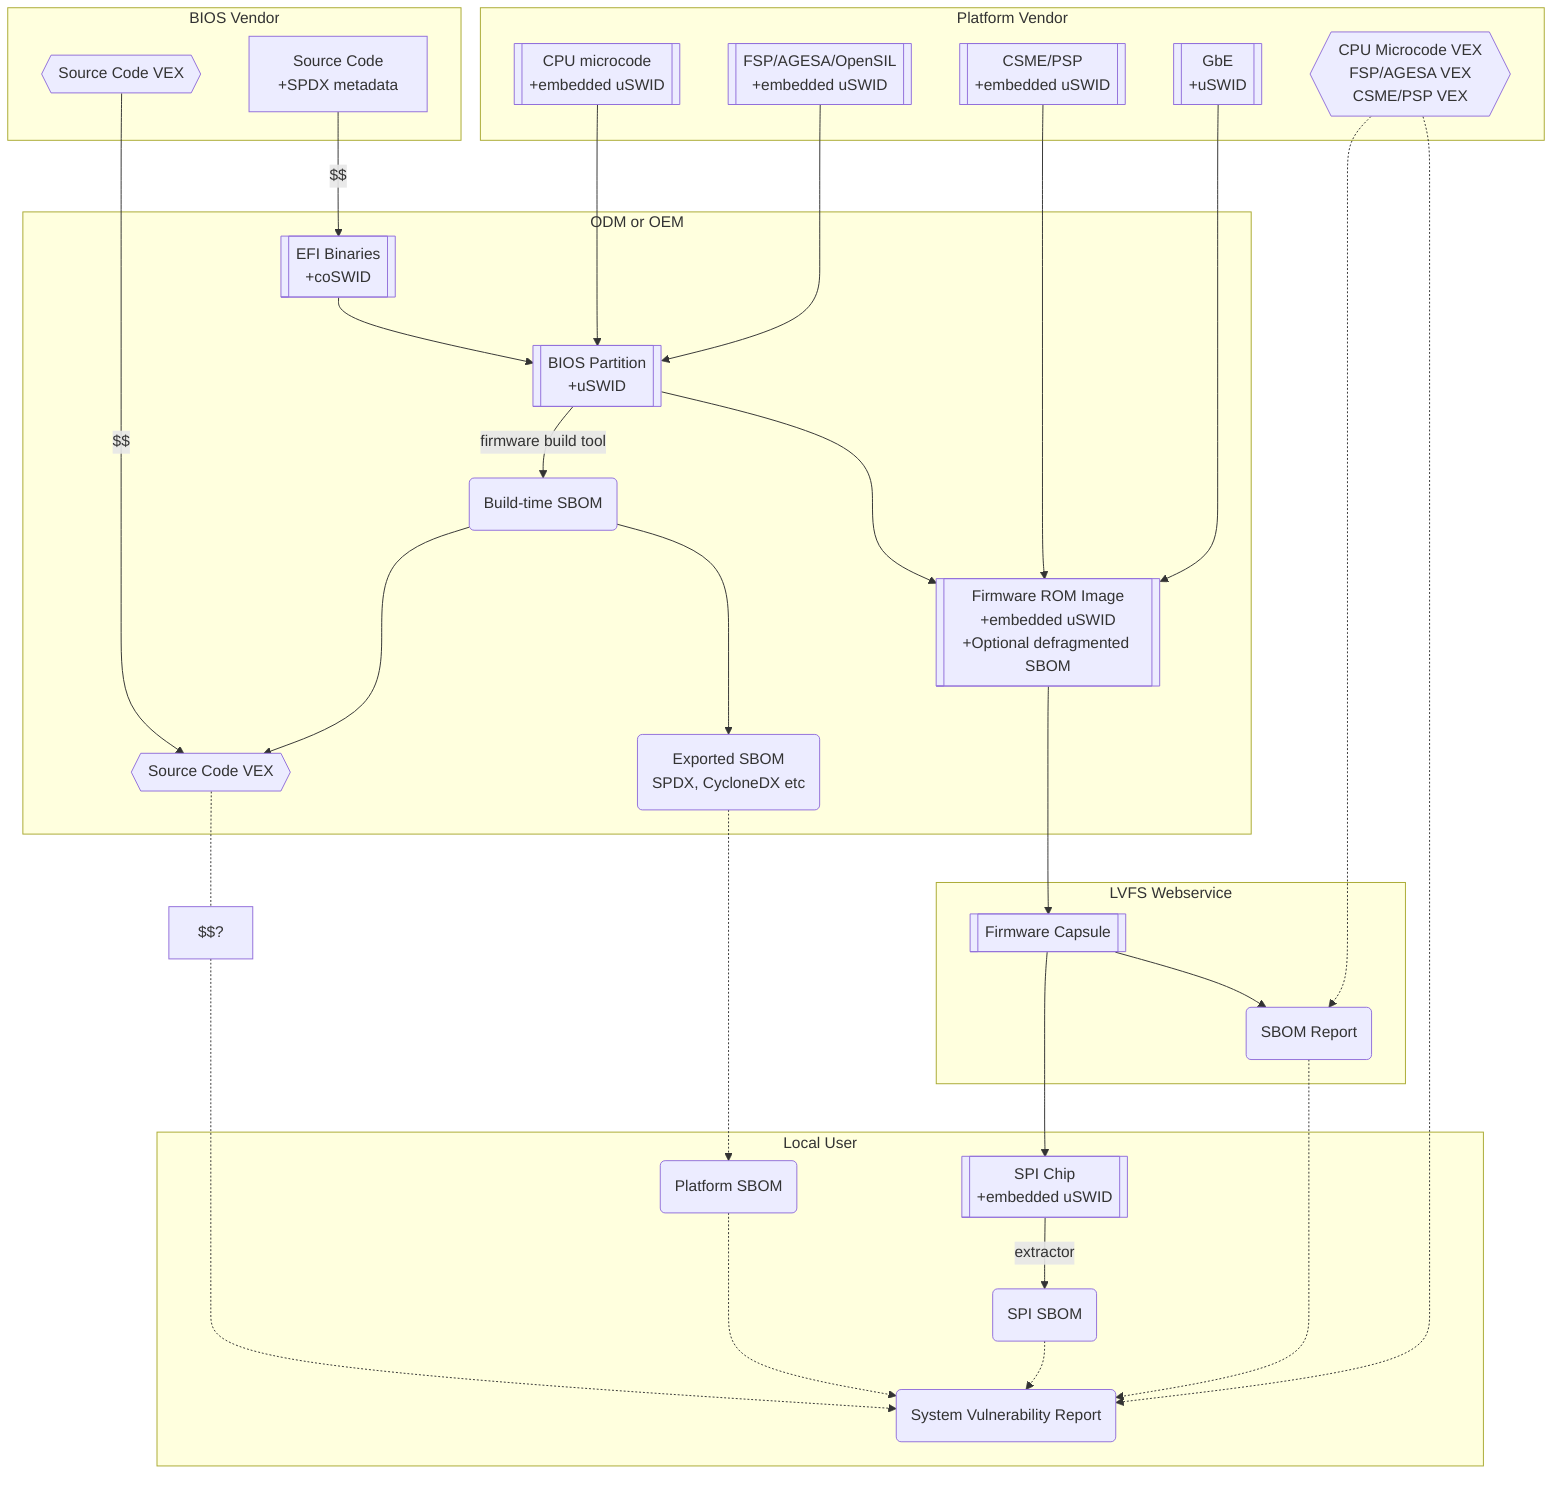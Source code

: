 flowchart TD
    subgraph Platform Vendor
        platform-uCode[[CPU microcode\n+embedded uSWID]]
        platform-FSP[[FSP/AGESA/OpenSIL\n+embedded uSWID]]
        platform-CSME[[CSME/PSP\n+embedded uSWID]]
        platform-GbE[[GbE\n+uSWID]]
        platform-vex{{CPU Microcode VEX\nFSP/AGESA VEX\nCSME/PSP VEX}}
    end
    subgraph BIOS Vendor
        ibv-BIOS-vex{{Source Code VEX}}
        ibv-BIOS-src[Source Code\n+SPDX metadata]
    end
    subgraph ODM or OEM
        oem-dxes[[EFI Binaries\n+coSWID]]
        oem-BIOS-ifd[[BIOS Partition\n+uSWID]]
        oem-build-sbom(Build-time SBOM)
        oem-build-vex{{Source Code VEX}}
        oem-SPI-rom[[Firmware ROM Image\n+embedded uSWID\n+Optional defragmented SBOM]]
        oem-sbom(Exported SBOM\nSPDX, CycloneDX etc)
    end
    subgraph LVFS Webservice
        lvfs-cap[[Firmware Capsule]]
        lvfs-sbom(SBOM Report)
    end
    subgraph Local User
        local-SPI-dump[[SPI Chip\n+embedded uSWID]]
        local-SPI-sbom(SPI SBOM)
        local-vulns(System Vulnerability Report)
        local-sbom(Platform SBOM)
    end

    platform-FSP ---> oem-BIOS-ifd
    platform-uCode ---> oem-BIOS-ifd
    ibv-BIOS-src -- $$ --> oem-dxes
    oem-dxes --> oem-BIOS-ifd

    oem-BIOS-ifd ---> oem-SPI-rom
    platform-CSME ---> oem-SPI-rom
    platform-GbE ---> oem-SPI-rom
    oem-BIOS-ifd -- firmware build tool --> oem-build-sbom

    local-SPI-dump -- "extractor" --> local-SPI-sbom
    platform-vex -.-> local-vulns
    platform-vex -.-> lvfs-sbom
    local-SPI-sbom -.-> local-vulns
    oem-build-vex -.- $$? -.-> local-vulns
    oem-build-sbom ---> oem-sbom
    lvfs-sbom -.-> local-vulns
    lvfs-cap --> lvfs-sbom
    lvfs-cap ---> local-SPI-dump
    oem-build-sbom ---> oem-build-vex
    ibv-BIOS-vex -- "$$" --> oem-build-vex

    oem-sbom -.-> local-sbom
    local-sbom -.-> local-vulns

    oem-SPI-rom ---> lvfs-cap